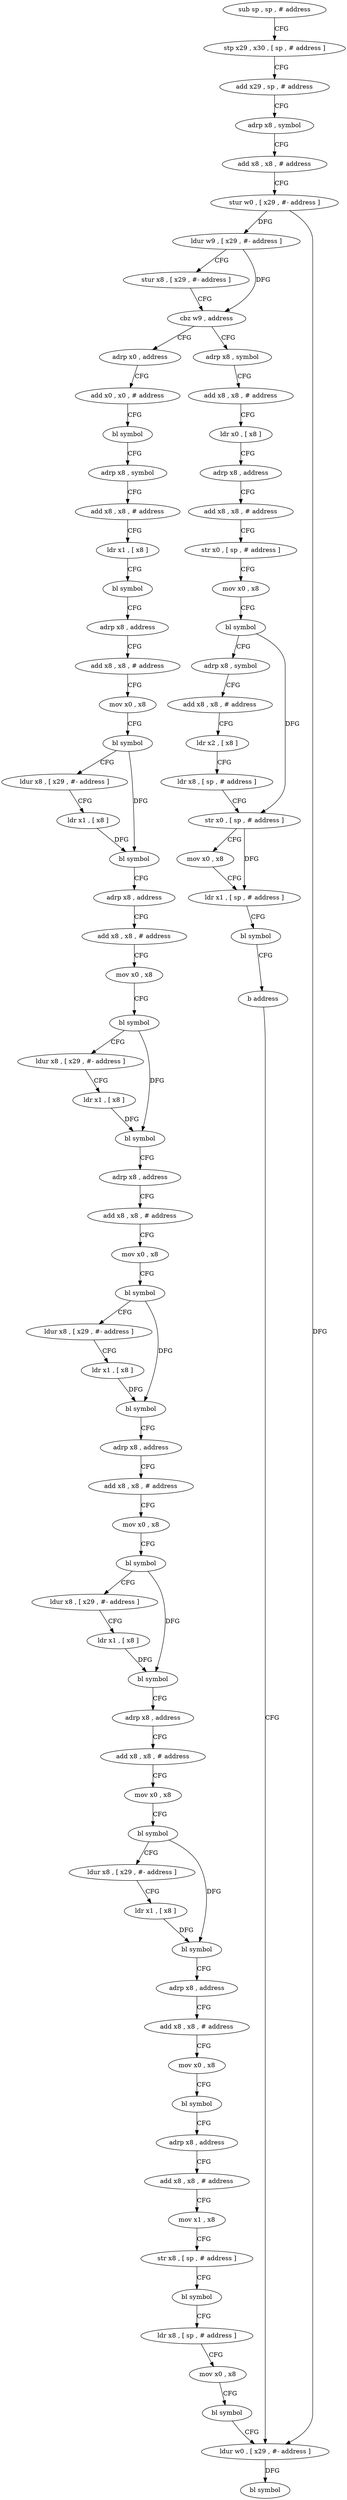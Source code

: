 digraph "func" {
"4200588" [label = "sub sp , sp , # address" ]
"4200592" [label = "stp x29 , x30 , [ sp , # address ]" ]
"4200596" [label = "add x29 , sp , # address" ]
"4200600" [label = "adrp x8 , symbol" ]
"4200604" [label = "add x8 , x8 , # address" ]
"4200608" [label = "stur w0 , [ x29 , #- address ]" ]
"4200612" [label = "ldur w9 , [ x29 , #- address ]" ]
"4200616" [label = "stur x8 , [ x29 , #- address ]" ]
"4200620" [label = "cbz w9 , address" ]
"4200692" [label = "adrp x0 , address" ]
"4200624" [label = "adrp x8 , symbol" ]
"4200696" [label = "add x0 , x0 , # address" ]
"4200700" [label = "bl symbol" ]
"4200704" [label = "adrp x8 , symbol" ]
"4200708" [label = "add x8 , x8 , # address" ]
"4200712" [label = "ldr x1 , [ x8 ]" ]
"4200716" [label = "bl symbol" ]
"4200720" [label = "adrp x8 , address" ]
"4200724" [label = "add x8 , x8 , # address" ]
"4200728" [label = "mov x0 , x8" ]
"4200732" [label = "bl symbol" ]
"4200736" [label = "ldur x8 , [ x29 , #- address ]" ]
"4200740" [label = "ldr x1 , [ x8 ]" ]
"4200744" [label = "bl symbol" ]
"4200748" [label = "adrp x8 , address" ]
"4200752" [label = "add x8 , x8 , # address" ]
"4200756" [label = "mov x0 , x8" ]
"4200760" [label = "bl symbol" ]
"4200764" [label = "ldur x8 , [ x29 , #- address ]" ]
"4200768" [label = "ldr x1 , [ x8 ]" ]
"4200772" [label = "bl symbol" ]
"4200776" [label = "adrp x8 , address" ]
"4200780" [label = "add x8 , x8 , # address" ]
"4200784" [label = "mov x0 , x8" ]
"4200788" [label = "bl symbol" ]
"4200792" [label = "ldur x8 , [ x29 , #- address ]" ]
"4200796" [label = "ldr x1 , [ x8 ]" ]
"4200800" [label = "bl symbol" ]
"4200804" [label = "adrp x8 , address" ]
"4200808" [label = "add x8 , x8 , # address" ]
"4200812" [label = "mov x0 , x8" ]
"4200816" [label = "bl symbol" ]
"4200820" [label = "ldur x8 , [ x29 , #- address ]" ]
"4200824" [label = "ldr x1 , [ x8 ]" ]
"4200828" [label = "bl symbol" ]
"4200832" [label = "adrp x8 , address" ]
"4200836" [label = "add x8 , x8 , # address" ]
"4200840" [label = "mov x0 , x8" ]
"4200844" [label = "bl symbol" ]
"4200848" [label = "ldur x8 , [ x29 , #- address ]" ]
"4200852" [label = "ldr x1 , [ x8 ]" ]
"4200856" [label = "bl symbol" ]
"4200860" [label = "adrp x8 , address" ]
"4200864" [label = "add x8 , x8 , # address" ]
"4200868" [label = "mov x0 , x8" ]
"4200872" [label = "bl symbol" ]
"4200876" [label = "adrp x8 , address" ]
"4200880" [label = "add x8 , x8 , # address" ]
"4200884" [label = "mov x1 , x8" ]
"4200888" [label = "str x8 , [ sp , # address ]" ]
"4200892" [label = "bl symbol" ]
"4200896" [label = "ldr x8 , [ sp , # address ]" ]
"4200900" [label = "mov x0 , x8" ]
"4200904" [label = "bl symbol" ]
"4200908" [label = "ldur w0 , [ x29 , #- address ]" ]
"4200628" [label = "add x8 , x8 , # address" ]
"4200632" [label = "ldr x0 , [ x8 ]" ]
"4200636" [label = "adrp x8 , address" ]
"4200640" [label = "add x8 , x8 , # address" ]
"4200644" [label = "str x0 , [ sp , # address ]" ]
"4200648" [label = "mov x0 , x8" ]
"4200652" [label = "bl symbol" ]
"4200656" [label = "adrp x8 , symbol" ]
"4200660" [label = "add x8 , x8 , # address" ]
"4200664" [label = "ldr x2 , [ x8 ]" ]
"4200668" [label = "ldr x8 , [ sp , # address ]" ]
"4200672" [label = "str x0 , [ sp , # address ]" ]
"4200676" [label = "mov x0 , x8" ]
"4200680" [label = "ldr x1 , [ sp , # address ]" ]
"4200684" [label = "bl symbol" ]
"4200688" [label = "b address" ]
"4200912" [label = "bl symbol" ]
"4200588" -> "4200592" [ label = "CFG" ]
"4200592" -> "4200596" [ label = "CFG" ]
"4200596" -> "4200600" [ label = "CFG" ]
"4200600" -> "4200604" [ label = "CFG" ]
"4200604" -> "4200608" [ label = "CFG" ]
"4200608" -> "4200612" [ label = "DFG" ]
"4200608" -> "4200908" [ label = "DFG" ]
"4200612" -> "4200616" [ label = "CFG" ]
"4200612" -> "4200620" [ label = "DFG" ]
"4200616" -> "4200620" [ label = "CFG" ]
"4200620" -> "4200692" [ label = "CFG" ]
"4200620" -> "4200624" [ label = "CFG" ]
"4200692" -> "4200696" [ label = "CFG" ]
"4200624" -> "4200628" [ label = "CFG" ]
"4200696" -> "4200700" [ label = "CFG" ]
"4200700" -> "4200704" [ label = "CFG" ]
"4200704" -> "4200708" [ label = "CFG" ]
"4200708" -> "4200712" [ label = "CFG" ]
"4200712" -> "4200716" [ label = "CFG" ]
"4200716" -> "4200720" [ label = "CFG" ]
"4200720" -> "4200724" [ label = "CFG" ]
"4200724" -> "4200728" [ label = "CFG" ]
"4200728" -> "4200732" [ label = "CFG" ]
"4200732" -> "4200736" [ label = "CFG" ]
"4200732" -> "4200744" [ label = "DFG" ]
"4200736" -> "4200740" [ label = "CFG" ]
"4200740" -> "4200744" [ label = "DFG" ]
"4200744" -> "4200748" [ label = "CFG" ]
"4200748" -> "4200752" [ label = "CFG" ]
"4200752" -> "4200756" [ label = "CFG" ]
"4200756" -> "4200760" [ label = "CFG" ]
"4200760" -> "4200764" [ label = "CFG" ]
"4200760" -> "4200772" [ label = "DFG" ]
"4200764" -> "4200768" [ label = "CFG" ]
"4200768" -> "4200772" [ label = "DFG" ]
"4200772" -> "4200776" [ label = "CFG" ]
"4200776" -> "4200780" [ label = "CFG" ]
"4200780" -> "4200784" [ label = "CFG" ]
"4200784" -> "4200788" [ label = "CFG" ]
"4200788" -> "4200792" [ label = "CFG" ]
"4200788" -> "4200800" [ label = "DFG" ]
"4200792" -> "4200796" [ label = "CFG" ]
"4200796" -> "4200800" [ label = "DFG" ]
"4200800" -> "4200804" [ label = "CFG" ]
"4200804" -> "4200808" [ label = "CFG" ]
"4200808" -> "4200812" [ label = "CFG" ]
"4200812" -> "4200816" [ label = "CFG" ]
"4200816" -> "4200820" [ label = "CFG" ]
"4200816" -> "4200828" [ label = "DFG" ]
"4200820" -> "4200824" [ label = "CFG" ]
"4200824" -> "4200828" [ label = "DFG" ]
"4200828" -> "4200832" [ label = "CFG" ]
"4200832" -> "4200836" [ label = "CFG" ]
"4200836" -> "4200840" [ label = "CFG" ]
"4200840" -> "4200844" [ label = "CFG" ]
"4200844" -> "4200848" [ label = "CFG" ]
"4200844" -> "4200856" [ label = "DFG" ]
"4200848" -> "4200852" [ label = "CFG" ]
"4200852" -> "4200856" [ label = "DFG" ]
"4200856" -> "4200860" [ label = "CFG" ]
"4200860" -> "4200864" [ label = "CFG" ]
"4200864" -> "4200868" [ label = "CFG" ]
"4200868" -> "4200872" [ label = "CFG" ]
"4200872" -> "4200876" [ label = "CFG" ]
"4200876" -> "4200880" [ label = "CFG" ]
"4200880" -> "4200884" [ label = "CFG" ]
"4200884" -> "4200888" [ label = "CFG" ]
"4200888" -> "4200892" [ label = "CFG" ]
"4200892" -> "4200896" [ label = "CFG" ]
"4200896" -> "4200900" [ label = "CFG" ]
"4200900" -> "4200904" [ label = "CFG" ]
"4200904" -> "4200908" [ label = "CFG" ]
"4200908" -> "4200912" [ label = "DFG" ]
"4200628" -> "4200632" [ label = "CFG" ]
"4200632" -> "4200636" [ label = "CFG" ]
"4200636" -> "4200640" [ label = "CFG" ]
"4200640" -> "4200644" [ label = "CFG" ]
"4200644" -> "4200648" [ label = "CFG" ]
"4200648" -> "4200652" [ label = "CFG" ]
"4200652" -> "4200656" [ label = "CFG" ]
"4200652" -> "4200672" [ label = "DFG" ]
"4200656" -> "4200660" [ label = "CFG" ]
"4200660" -> "4200664" [ label = "CFG" ]
"4200664" -> "4200668" [ label = "CFG" ]
"4200668" -> "4200672" [ label = "CFG" ]
"4200672" -> "4200676" [ label = "CFG" ]
"4200672" -> "4200680" [ label = "DFG" ]
"4200676" -> "4200680" [ label = "CFG" ]
"4200680" -> "4200684" [ label = "CFG" ]
"4200684" -> "4200688" [ label = "CFG" ]
"4200688" -> "4200908" [ label = "CFG" ]
}
